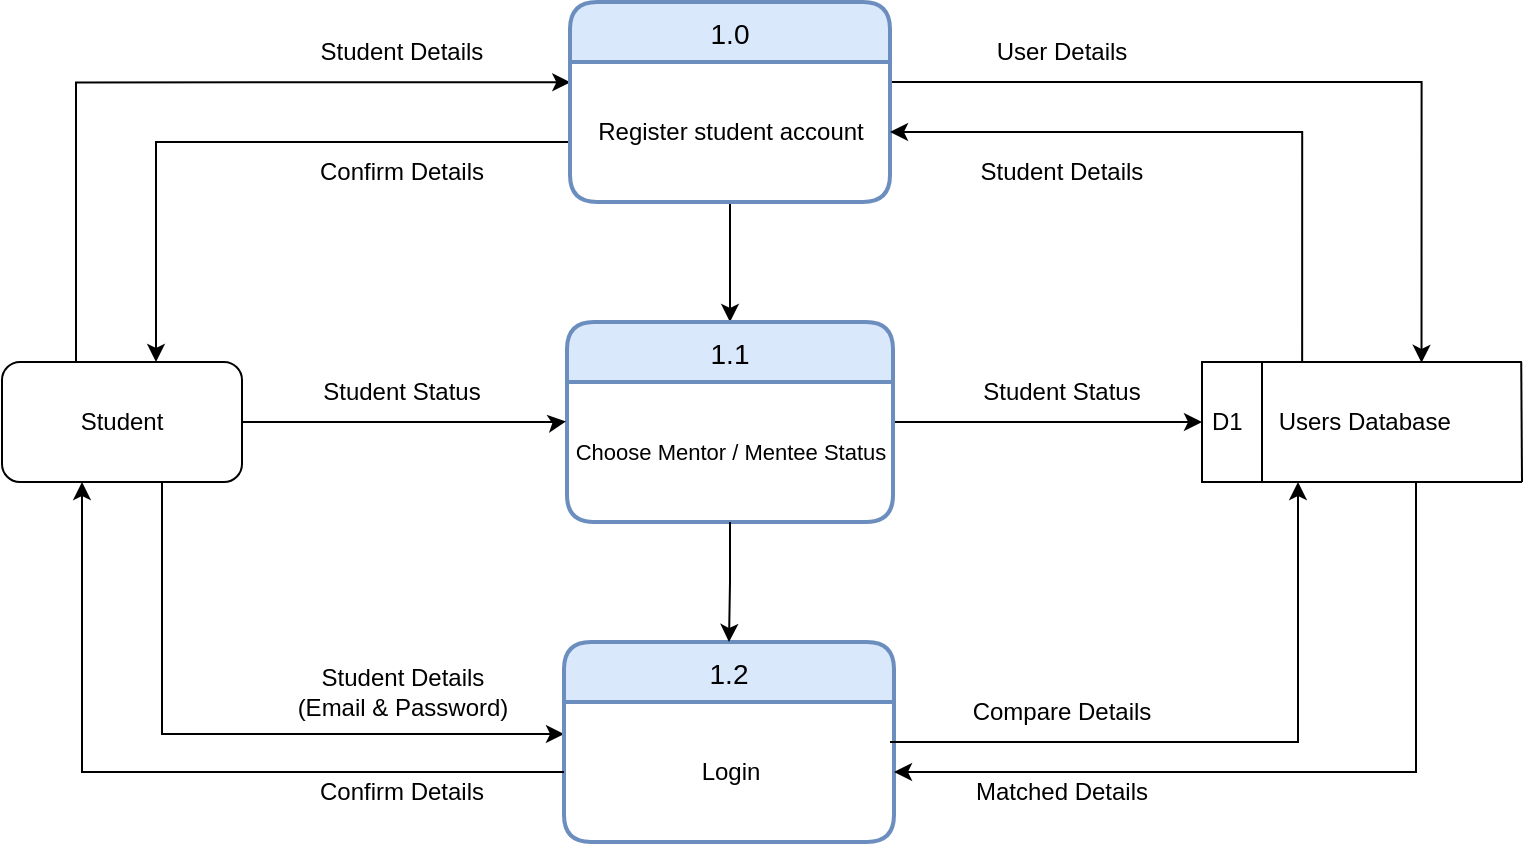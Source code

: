<mxfile version="20.8.16" type="device"><diagram id="0lUCq-d0uasWBDPMCD7H" name="Page-1"><mxGraphModel dx="1471" dy="850" grid="1" gridSize="10" guides="1" tooltips="1" connect="1" arrows="1" fold="1" page="1" pageScale="1" pageWidth="827" pageHeight="1169" math="0" shadow="0"><root><mxCell id="0"/><mxCell id="1" parent="0"/><mxCell id="-FQx81BhShUdD3TucsOS-20" style="edgeStyle=orthogonalEdgeStyle;rounded=0;orthogonalLoop=1;jettySize=auto;html=1;exitX=1;exitY=0.25;exitDx=0;exitDy=0;startArrow=none;startFill=0;endArrow=classic;endFill=1;entryX=0;entryY=0.5;entryDx=0;entryDy=0;" parent="1" source="-FQx81BhShUdD3TucsOS-1" edge="1" target="ChllLnGlaerNsHe--Hyo-10"><mxGeometry relative="1" as="geometry"><mxPoint x="633" y="204.833" as="targetPoint"/><Array as="points"><mxPoint x="479" y="230"/></Array></mxGeometry></mxCell><mxCell id="-FQx81BhShUdD3TucsOS-29" style="edgeStyle=orthogonalEdgeStyle;rounded=0;orthogonalLoop=1;jettySize=auto;html=1;entryX=0.5;entryY=1;entryDx=0;entryDy=0;startArrow=classic;startFill=1;endArrow=none;endFill=0;" parent="1" source="-FQx81BhShUdD3TucsOS-1" target="-FQx81BhShUdD3TucsOS-21" edge="1"><mxGeometry relative="1" as="geometry"/></mxCell><mxCell id="-FQx81BhShUdD3TucsOS-1" value="1.1" style="swimlane;childLayout=stackLayout;horizontal=1;startSize=30;horizontalStack=0;rounded=1;fontSize=14;fontStyle=0;strokeWidth=2;resizeParent=0;resizeLast=1;shadow=0;dashed=0;align=center;fillColor=#dae8fc;strokeColor=#6c8ebf;" parent="1" vertex="1"><mxGeometry x="315.5" y="180" width="163" height="100" as="geometry"/></mxCell><mxCell id="-FQx81BhShUdD3TucsOS-10" value="&lt;font style=&quot;font-size: 11px;&quot;&gt;Choose Mentor / Mentee Status&lt;/font&gt;" style="text;html=1;align=center;verticalAlign=middle;resizable=0;points=[];autosize=1;strokeColor=none;fillColor=none;" parent="-FQx81BhShUdD3TucsOS-1" vertex="1"><mxGeometry y="30" width="163" height="70" as="geometry"/></mxCell><mxCell id="-FQx81BhShUdD3TucsOS-14" style="rounded=0;orthogonalLoop=1;jettySize=auto;html=1;exitX=1;exitY=0.25;exitDx=0;exitDy=0;edgeStyle=orthogonalEdgeStyle;entryX=-0.003;entryY=0.282;entryDx=0;entryDy=0;entryPerimeter=0;" parent="1" source="-FQx81BhShUdD3TucsOS-3" edge="1" target="-FQx81BhShUdD3TucsOS-10"><mxGeometry relative="1" as="geometry"><mxPoint x="313" y="214.833" as="targetPoint"/><Array as="points"><mxPoint x="153" y="230"/><mxPoint x="313" y="230"/></Array></mxGeometry></mxCell><mxCell id="-FQx81BhShUdD3TucsOS-16" style="edgeStyle=orthogonalEdgeStyle;rounded=0;orthogonalLoop=1;jettySize=auto;html=1;exitX=1;exitY=0.75;exitDx=0;exitDy=0;entryX=1;entryY=0.75;entryDx=0;entryDy=0;" parent="1" source="-FQx81BhShUdD3TucsOS-3" target="-FQx81BhShUdD3TucsOS-3" edge="1"><mxGeometry relative="1" as="geometry"><mxPoint x="313" y="244.833" as="targetPoint"/></mxGeometry></mxCell><mxCell id="hXpou-gMVK0SsiJ1Vv---1" style="edgeStyle=orthogonalEdgeStyle;rounded=0;orthogonalLoop=1;jettySize=auto;html=1;exitX=0.85;exitY=1;exitDx=0;exitDy=0;entryX=0;entryY=0.229;entryDx=0;entryDy=0;entryPerimeter=0;exitPerimeter=0;" parent="1" source="-FQx81BhShUdD3TucsOS-3" target="-FQx81BhShUdD3TucsOS-39" edge="1"><mxGeometry relative="1" as="geometry"><Array as="points"><mxPoint x="113" y="260"/><mxPoint x="113" y="386"/></Array></mxGeometry></mxCell><mxCell id="rD5xBY2K3HbKi6VfTGL4-2" style="edgeStyle=orthogonalEdgeStyle;rounded=0;orthogonalLoop=1;jettySize=auto;html=1;entryX=0.001;entryY=0.145;entryDx=0;entryDy=0;entryPerimeter=0;" edge="1" parent="1" source="-FQx81BhShUdD3TucsOS-3" target="-FQx81BhShUdD3TucsOS-31"><mxGeometry relative="1" as="geometry"><Array as="points"><mxPoint x="70" y="60"/></Array></mxGeometry></mxCell><mxCell id="-FQx81BhShUdD3TucsOS-3" value="Student" style="rounded=1;whiteSpace=wrap;html=1;" parent="1" vertex="1"><mxGeometry x="33" y="200" width="120" height="60" as="geometry"/></mxCell><mxCell id="-FQx81BhShUdD3TucsOS-37" style="edgeStyle=orthogonalEdgeStyle;rounded=0;orthogonalLoop=1;jettySize=auto;html=1;entryX=1.001;entryY=0.048;entryDx=0;entryDy=0;entryPerimeter=0;startArrow=classic;startFill=1;endArrow=none;endFill=0;exitX=0.686;exitY=0.007;exitDx=0;exitDy=0;exitPerimeter=0;" parent="1" source="ChllLnGlaerNsHe--Hyo-10" target="-FQx81BhShUdD3TucsOS-31" edge="1"><mxGeometry relative="1" as="geometry"><mxPoint x="753" y="180" as="sourcePoint"/><Array as="points"><mxPoint x="743" y="60"/><mxPoint x="477" y="60"/></Array></mxGeometry></mxCell><mxCell id="-FQx81BhShUdD3TucsOS-11" value="1.2" style="swimlane;childLayout=stackLayout;horizontal=1;startSize=30;horizontalStack=0;rounded=1;fontSize=14;fontStyle=0;strokeWidth=2;resizeParent=0;resizeLast=1;shadow=0;dashed=0;align=center;fillColor=#dae8fc;strokeColor=#6c8ebf;" parent="1" vertex="1"><mxGeometry x="314" y="340" width="165" height="100" as="geometry"/></mxCell><mxCell id="-FQx81BhShUdD3TucsOS-39" value="&lt;font style=&quot;font-size: 12px;&quot;&gt;Login&lt;/font&gt;" style="text;html=1;align=center;verticalAlign=middle;resizable=0;points=[];autosize=1;strokeColor=none;fillColor=none;" parent="-FQx81BhShUdD3TucsOS-11" vertex="1"><mxGeometry y="30" width="165" height="70" as="geometry"/></mxCell><mxCell id="-FQx81BhShUdD3TucsOS-32" style="edgeStyle=orthogonalEdgeStyle;rounded=0;orthogonalLoop=1;jettySize=auto;html=1;exitX=0;exitY=0.5;exitDx=0;exitDy=0;startArrow=none;startFill=0;endArrow=classic;endFill=1;" parent="1" source="-FQx81BhShUdD3TucsOS-21" target="-FQx81BhShUdD3TucsOS-3" edge="1"><mxGeometry relative="1" as="geometry"><Array as="points"><mxPoint x="317" y="90"/><mxPoint x="110" y="90"/></Array></mxGeometry></mxCell><mxCell id="-FQx81BhShUdD3TucsOS-21" value="1.0" style="swimlane;childLayout=stackLayout;horizontal=1;startSize=30;horizontalStack=0;rounded=1;fontSize=14;fontStyle=0;strokeWidth=2;resizeParent=0;resizeLast=1;shadow=0;dashed=0;align=center;fillColor=#dae8fc;strokeColor=#6c8ebf;" parent="1" vertex="1"><mxGeometry x="317" y="20" width="160" height="100" as="geometry"/></mxCell><mxCell id="-FQx81BhShUdD3TucsOS-31" value="Register student account" style="text;html=1;align=center;verticalAlign=middle;resizable=0;points=[];autosize=1;strokeColor=none;fillColor=none;" parent="-FQx81BhShUdD3TucsOS-21" vertex="1"><mxGeometry y="30" width="160" height="70" as="geometry"/></mxCell><mxCell id="-FQx81BhShUdD3TucsOS-22" value="Student Details (Email &amp;amp; Password)" style="text;html=1;strokeColor=none;fillColor=none;align=center;verticalAlign=middle;whiteSpace=wrap;rounded=0;" parent="1" vertex="1"><mxGeometry x="174.5" y="350" width="117" height="30" as="geometry"/></mxCell><mxCell id="-FQx81BhShUdD3TucsOS-23" value="Confirm Details" style="text;html=1;strokeColor=none;fillColor=none;align=center;verticalAlign=middle;whiteSpace=wrap;rounded=0;" parent="1" vertex="1"><mxGeometry x="183" y="400" width="100" height="30" as="geometry"/></mxCell><mxCell id="-FQx81BhShUdD3TucsOS-27" value="Compare Details" style="text;html=1;strokeColor=none;fillColor=none;align=center;verticalAlign=middle;whiteSpace=wrap;rounded=0;" parent="1" vertex="1"><mxGeometry x="513" y="360" width="100" height="30" as="geometry"/></mxCell><mxCell id="-FQx81BhShUdD3TucsOS-28" value="Matched Details" style="text;html=1;strokeColor=none;fillColor=none;align=center;verticalAlign=middle;whiteSpace=wrap;rounded=0;" parent="1" vertex="1"><mxGeometry x="513" y="400" width="100" height="30" as="geometry"/></mxCell><mxCell id="-FQx81BhShUdD3TucsOS-30" style="edgeStyle=orthogonalEdgeStyle;rounded=0;orthogonalLoop=1;jettySize=auto;html=1;startArrow=none;startFill=0;endArrow=classic;endFill=1;" parent="1" source="-FQx81BhShUdD3TucsOS-10" target="-FQx81BhShUdD3TucsOS-11" edge="1"><mxGeometry relative="1" as="geometry"/></mxCell><mxCell id="-FQx81BhShUdD3TucsOS-33" value="Confirm Details" style="text;html=1;strokeColor=none;fillColor=none;align=center;verticalAlign=middle;whiteSpace=wrap;rounded=0;" parent="1" vertex="1"><mxGeometry x="183" y="90" width="100" height="30" as="geometry"/></mxCell><mxCell id="-FQx81BhShUdD3TucsOS-34" style="edgeStyle=orthogonalEdgeStyle;rounded=0;orthogonalLoop=1;jettySize=auto;html=1;startArrow=classic;startFill=1;endArrow=none;endFill=0;entryX=0.313;entryY=0;entryDx=0;entryDy=0;entryPerimeter=0;" parent="1" source="-FQx81BhShUdD3TucsOS-31" target="ChllLnGlaerNsHe--Hyo-10" edge="1"><mxGeometry relative="1" as="geometry"><mxPoint x="683" y="180" as="targetPoint"/></mxGeometry></mxCell><mxCell id="-FQx81BhShUdD3TucsOS-36" value="Student Details" style="text;html=1;strokeColor=none;fillColor=none;align=center;verticalAlign=middle;whiteSpace=wrap;rounded=0;" parent="1" vertex="1"><mxGeometry x="513" y="90" width="100" height="30" as="geometry"/></mxCell><mxCell id="-FQx81BhShUdD3TucsOS-38" value="User Details" style="text;html=1;strokeColor=none;fillColor=none;align=center;verticalAlign=middle;whiteSpace=wrap;rounded=0;" parent="1" vertex="1"><mxGeometry x="513" y="30" width="100" height="30" as="geometry"/></mxCell><mxCell id="hXpou-gMVK0SsiJ1Vv---2" style="edgeStyle=orthogonalEdgeStyle;rounded=0;orthogonalLoop=1;jettySize=auto;html=1;" parent="1" source="-FQx81BhShUdD3TucsOS-39" target="-FQx81BhShUdD3TucsOS-3" edge="1"><mxGeometry relative="1" as="geometry"><Array as="points"><mxPoint x="73" y="405"/></Array></mxGeometry></mxCell><mxCell id="hXpou-gMVK0SsiJ1Vv---7" style="rounded=0;orthogonalLoop=1;jettySize=auto;html=1;startArrow=none;startFill=0;endArrow=classic;endFill=1;edgeStyle=elbowEdgeStyle;" parent="1" target="ChllLnGlaerNsHe--Hyo-10" edge="1"><mxGeometry relative="1" as="geometry"><mxPoint x="681" y="330" as="targetPoint"/><mxPoint x="477" y="390" as="sourcePoint"/><Array as="points"><mxPoint x="681" y="320"/></Array></mxGeometry></mxCell><mxCell id="hXpou-gMVK0SsiJ1Vv---8" style="edgeStyle=elbowEdgeStyle;rounded=0;orthogonalLoop=1;jettySize=auto;html=1;" parent="1" source="ChllLnGlaerNsHe--Hyo-10" target="-FQx81BhShUdD3TucsOS-39" edge="1"><mxGeometry relative="1" as="geometry"><mxPoint x="740" y="320" as="sourcePoint"/><Array as="points"><mxPoint x="740" y="330"/></Array></mxGeometry></mxCell><mxCell id="hXpou-gMVK0SsiJ1Vv---9" value="Student Status" style="text;html=1;strokeColor=none;fillColor=none;align=center;verticalAlign=middle;whiteSpace=wrap;rounded=0;" parent="1" vertex="1"><mxGeometry x="183" y="200" width="100" height="30" as="geometry"/></mxCell><mxCell id="hXpou-gMVK0SsiJ1Vv---10" value="Student Status" style="text;html=1;strokeColor=none;fillColor=none;align=center;verticalAlign=middle;whiteSpace=wrap;rounded=0;" parent="1" vertex="1"><mxGeometry x="513" y="200" width="100" height="30" as="geometry"/></mxCell><mxCell id="ChllLnGlaerNsHe--Hyo-10" value="D1&amp;nbsp;&lt;span style=&quot;white-space: pre;&quot;&gt;&#9;&lt;/span&gt;&amp;nbsp; Users Database" style="html=1;dashed=0;whitespace=wrap;shape=mxgraph.dfd.dataStoreID;align=left;spacingLeft=3;points=[[0,0],[0.5,0],[1,0],[0,0.5],[1,0.5],[0,1],[0.5,1],[1,1]];comic=0;noLabel=0;container=0;metaEdit=0;shadow=0;perimeterSpacing=0;fillStyle=solid;" parent="1" vertex="1"><mxGeometry x="633" y="200" width="160" height="60" as="geometry"/></mxCell><mxCell id="ChllLnGlaerNsHe--Hyo-11" value="" style="endArrow=none;html=1;rounded=0;exitX=1;exitY=1;exitDx=0;exitDy=0;" parent="1" source="ChllLnGlaerNsHe--Hyo-10" edge="1"><mxGeometry width="50" height="50" relative="1" as="geometry"><mxPoint x="792.61" y="250" as="sourcePoint"/><mxPoint x="792.61" y="200" as="targetPoint"/></mxGeometry></mxCell><mxCell id="rD5xBY2K3HbKi6VfTGL4-1" value="Student Details" style="text;html=1;strokeColor=none;fillColor=none;align=center;verticalAlign=middle;whiteSpace=wrap;rounded=0;" vertex="1" parent="1"><mxGeometry x="183" y="30" width="100" height="30" as="geometry"/></mxCell></root></mxGraphModel></diagram></mxfile>